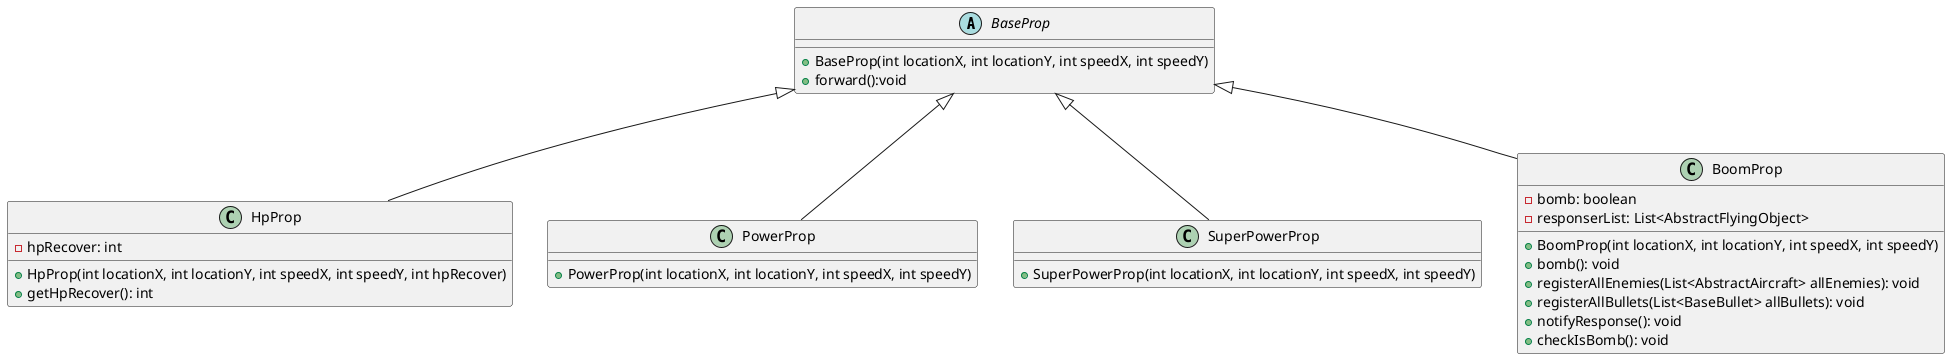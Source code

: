 @startuml
'https://plantuml.com/class-diagram

abstract class BaseProp {
    + BaseProp(int locationX, int locationY, int speedX, int speedY)
    + forward():void
}

class HpProp {
    - hpRecover: int
    + HpProp(int locationX, int locationY, int speedX, int speedY, int hpRecover)
    + getHpRecover(): int
}

class PowerProp {
    + PowerProp(int locationX, int locationY, int speedX, int speedY)
}

class SuperPowerProp {
    + SuperPowerProp(int locationX, int locationY, int speedX, int speedY)
}

class BoomProp {
    - bomb: boolean
    - responserList: List<AbstractFlyingObject>
    + BoomProp(int locationX, int locationY, int speedX, int speedY)
    + bomb(): void
    + registerAllEnemies(List<AbstractAircraft> allEnemies): void
    + registerAllBullets(List<BaseBullet> allBullets): void
    + notifyResponse(): void
    + checkIsBomb(): void
}

BaseProp <|-- HpProp
BaseProp <|-- PowerProp
BaseProp <|-- SuperPowerProp
BaseProp <|-- BoomProp

@enduml